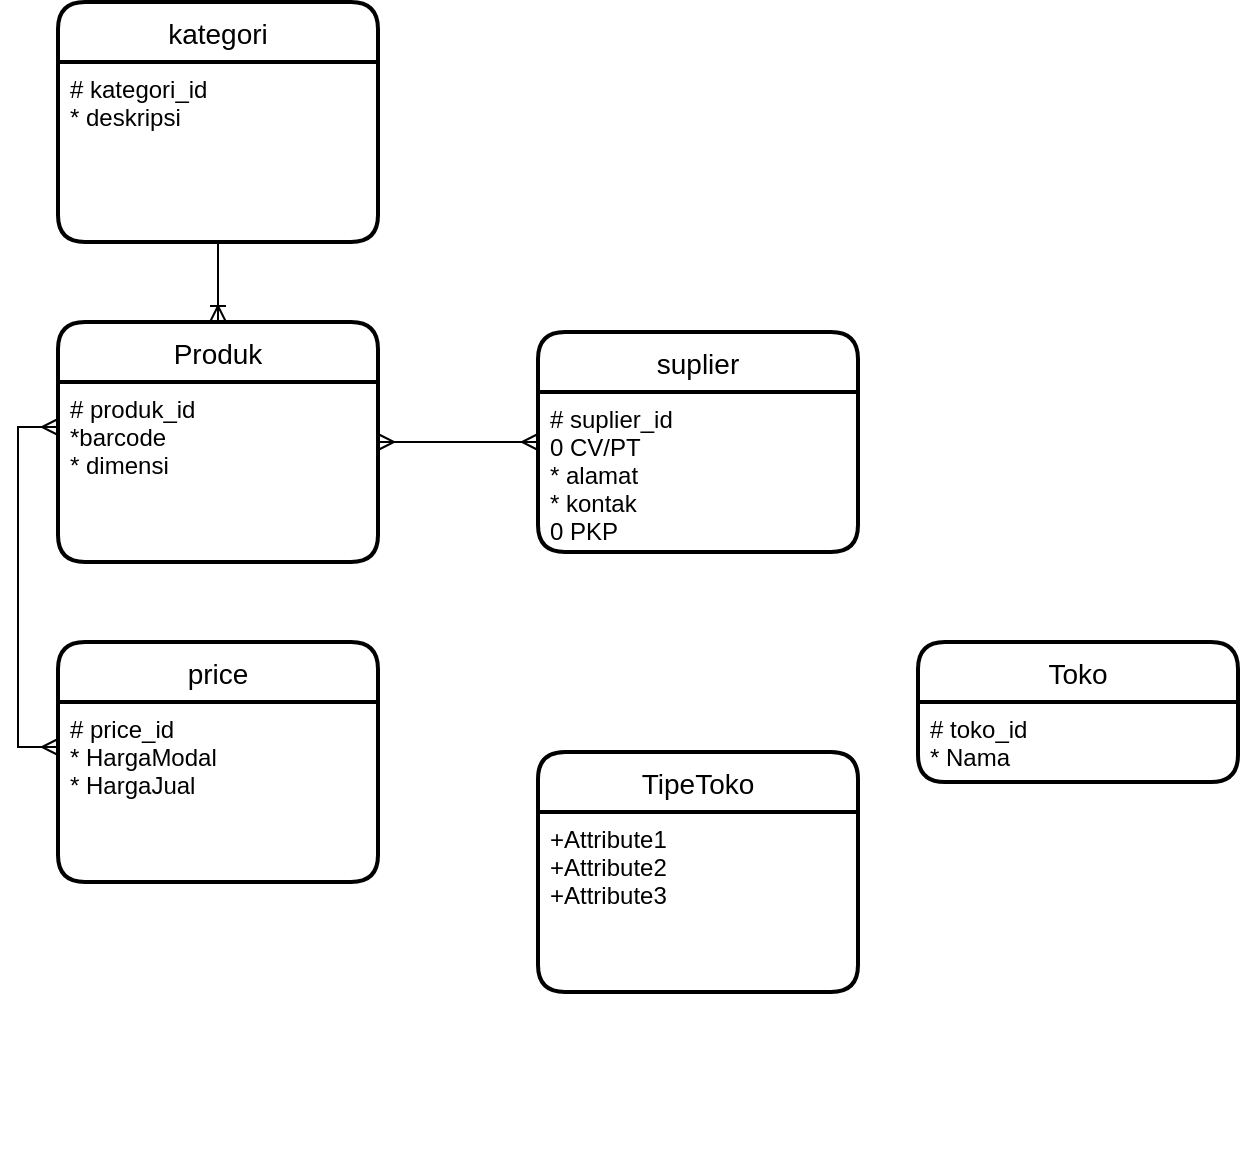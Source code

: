 <mxfile version="17.4.4" type="github"><diagram id="dCOqwgXnRTHYLyfLUK0r" name="Page-1"><mxGraphModel dx="845" dy="479" grid="1" gridSize="10" guides="1" tooltips="1" connect="1" arrows="1" fold="1" page="1" pageScale="1" pageWidth="827" pageHeight="1169" math="0" shadow="0"><root><mxCell id="0"/><mxCell id="1" parent="0"/><mxCell id="9WvkdsGKAb6QdvBy8v1Z-1" value="Produk" style="swimlane;childLayout=stackLayout;horizontal=1;startSize=30;horizontalStack=0;rounded=1;fontSize=14;fontStyle=0;strokeWidth=2;resizeParent=0;resizeLast=1;shadow=0;dashed=0;align=center;" vertex="1" parent="1"><mxGeometry x="70" y="170" width="160" height="120" as="geometry"/></mxCell><mxCell id="9WvkdsGKAb6QdvBy8v1Z-2" value="# produk_id&#10;*barcode&#10;* dimensi" style="align=left;strokeColor=none;fillColor=none;spacingLeft=4;fontSize=12;verticalAlign=top;resizable=0;rotatable=0;part=1;" vertex="1" parent="9WvkdsGKAb6QdvBy8v1Z-1"><mxGeometry y="30" width="160" height="90" as="geometry"/></mxCell><mxCell id="9WvkdsGKAb6QdvBy8v1Z-3" value="price" style="swimlane;childLayout=stackLayout;horizontal=1;startSize=30;horizontalStack=0;rounded=1;fontSize=14;fontStyle=0;strokeWidth=2;resizeParent=0;resizeLast=1;shadow=0;dashed=0;align=center;" vertex="1" parent="1"><mxGeometry x="70" y="330" width="160" height="120" as="geometry"/></mxCell><mxCell id="9WvkdsGKAb6QdvBy8v1Z-4" value="# price_id&#10;* HargaModal&#10;* HargaJual" style="align=left;strokeColor=none;fillColor=none;spacingLeft=4;fontSize=12;verticalAlign=top;resizable=0;rotatable=0;part=1;" vertex="1" parent="9WvkdsGKAb6QdvBy8v1Z-3"><mxGeometry y="30" width="160" height="90" as="geometry"/></mxCell><mxCell id="9WvkdsGKAb6QdvBy8v1Z-8" value="" style="fontSize=12;html=1;endArrow=ERmany;startArrow=ERmany;rounded=0;exitX=0;exitY=0.25;exitDx=0;exitDy=0;entryX=0;entryY=0.25;entryDx=0;entryDy=0;edgeStyle=elbowEdgeStyle;" edge="1" parent="1" source="9WvkdsGKAb6QdvBy8v1Z-2" target="9WvkdsGKAb6QdvBy8v1Z-4"><mxGeometry width="100" height="100" relative="1" as="geometry"><mxPoint x="400" y="410" as="sourcePoint"/><mxPoint x="500" y="310" as="targetPoint"/><Array as="points"><mxPoint x="50" y="303"/></Array></mxGeometry></mxCell><mxCell id="9WvkdsGKAb6QdvBy8v1Z-9" value="kategori" style="swimlane;childLayout=stackLayout;horizontal=1;startSize=30;horizontalStack=0;rounded=1;fontSize=14;fontStyle=0;strokeWidth=2;resizeParent=0;resizeLast=1;shadow=0;dashed=0;align=center;" vertex="1" parent="1"><mxGeometry x="70" y="10" width="160" height="120" as="geometry"/></mxCell><mxCell id="9WvkdsGKAb6QdvBy8v1Z-10" value="# kategori_id&#10;* deskripsi" style="align=left;strokeColor=none;fillColor=none;spacingLeft=4;fontSize=12;verticalAlign=top;resizable=0;rotatable=0;part=1;" vertex="1" parent="9WvkdsGKAb6QdvBy8v1Z-9"><mxGeometry y="30" width="160" height="90" as="geometry"/></mxCell><mxCell id="9WvkdsGKAb6QdvBy8v1Z-11" value="" style="fontSize=12;html=1;endArrow=ERoneToMany;rounded=0;exitX=0.5;exitY=1;exitDx=0;exitDy=0;entryX=0.5;entryY=0;entryDx=0;entryDy=0;" edge="1" parent="1" source="9WvkdsGKAb6QdvBy8v1Z-10" target="9WvkdsGKAb6QdvBy8v1Z-1"><mxGeometry width="100" height="100" relative="1" as="geometry"><mxPoint x="360" y="200" as="sourcePoint"/><mxPoint x="460" y="100" as="targetPoint"/></mxGeometry></mxCell><mxCell id="9WvkdsGKAb6QdvBy8v1Z-12" value="suplier" style="swimlane;childLayout=stackLayout;horizontal=1;startSize=30;horizontalStack=0;rounded=1;fontSize=14;fontStyle=0;strokeWidth=2;resizeParent=0;resizeLast=1;shadow=0;dashed=0;align=center;" vertex="1" parent="1"><mxGeometry x="310" y="175" width="160" height="110" as="geometry"/></mxCell><mxCell id="9WvkdsGKAb6QdvBy8v1Z-13" value="# suplier_id&#10;0 CV/PT&#10;* alamat&#10;* kontak&#10;0 PKP" style="align=left;strokeColor=none;fillColor=none;spacingLeft=4;fontSize=12;verticalAlign=top;resizable=0;rotatable=0;part=1;" vertex="1" parent="9WvkdsGKAb6QdvBy8v1Z-12"><mxGeometry y="30" width="160" height="90" as="geometry"/></mxCell><mxCell id="9WvkdsGKAb6QdvBy8v1Z-16" style="align=left;strokeColor=none;fillColor=none;spacingLeft=4;fontSize=12;verticalAlign=top;resizable=0;rotatable=0;part=1;" vertex="1" parent="9WvkdsGKAb6QdvBy8v1Z-12"><mxGeometry y="120" width="160" height="90" as="geometry"/></mxCell><mxCell id="9WvkdsGKAb6QdvBy8v1Z-30" value="TipeToko" style="swimlane;childLayout=stackLayout;horizontal=1;startSize=30;horizontalStack=0;rounded=1;fontSize=14;fontStyle=0;strokeWidth=2;resizeParent=0;resizeLast=1;shadow=0;dashed=0;align=center;" vertex="1" parent="9WvkdsGKAb6QdvBy8v1Z-12"><mxGeometry y="210" width="160" height="120" as="geometry"/></mxCell><mxCell id="9WvkdsGKAb6QdvBy8v1Z-31" value="+Attribute1&#10;+Attribute2&#10;+Attribute3" style="align=left;strokeColor=none;fillColor=none;spacingLeft=4;fontSize=12;verticalAlign=top;resizable=0;rotatable=0;part=1;" vertex="1" parent="9WvkdsGKAb6QdvBy8v1Z-30"><mxGeometry y="30" width="160" height="90" as="geometry"/></mxCell><mxCell id="9WvkdsGKAb6QdvBy8v1Z-15" style="align=left;strokeColor=none;fillColor=none;spacingLeft=4;fontSize=12;verticalAlign=top;resizable=0;rotatable=0;part=1;" vertex="1" parent="9WvkdsGKAb6QdvBy8v1Z-12"><mxGeometry y="330" width="160" height="90" as="geometry"/></mxCell><mxCell id="9WvkdsGKAb6QdvBy8v1Z-14" style="align=left;strokeColor=none;fillColor=none;spacingLeft=4;fontSize=12;verticalAlign=top;resizable=0;rotatable=0;part=1;" vertex="1" parent="9WvkdsGKAb6QdvBy8v1Z-12"><mxGeometry y="420" width="160" height="-270" as="geometry"/></mxCell><mxCell id="9WvkdsGKAb6QdvBy8v1Z-18" style="align=left;strokeColor=none;fillColor=none;spacingLeft=4;fontSize=12;verticalAlign=top;resizable=0;rotatable=0;part=1;" vertex="1" parent="9WvkdsGKAb6QdvBy8v1Z-12"><mxGeometry y="150" width="160" height="10" as="geometry"/></mxCell><mxCell id="9WvkdsGKAb6QdvBy8v1Z-19" style="align=left;strokeColor=none;fillColor=none;spacingLeft=4;fontSize=12;verticalAlign=top;resizable=0;rotatable=0;part=1;" vertex="1" parent="9WvkdsGKAb6QdvBy8v1Z-12"><mxGeometry y="160" width="160" as="geometry"/></mxCell><mxCell id="9WvkdsGKAb6QdvBy8v1Z-20" style="align=left;strokeColor=none;fillColor=none;spacingLeft=4;fontSize=12;verticalAlign=top;resizable=0;rotatable=0;part=1;" vertex="1" parent="9WvkdsGKAb6QdvBy8v1Z-12"><mxGeometry y="160" width="160" as="geometry"/></mxCell><mxCell id="9WvkdsGKAb6QdvBy8v1Z-21" style="align=left;strokeColor=none;fillColor=none;spacingLeft=4;fontSize=12;verticalAlign=top;resizable=0;rotatable=0;part=1;" vertex="1" parent="9WvkdsGKAb6QdvBy8v1Z-12"><mxGeometry y="160" width="160" as="geometry"/></mxCell><mxCell id="9WvkdsGKAb6QdvBy8v1Z-22" style="align=left;strokeColor=none;fillColor=none;spacingLeft=4;fontSize=12;verticalAlign=top;resizable=0;rotatable=0;part=1;" vertex="1" parent="9WvkdsGKAb6QdvBy8v1Z-12"><mxGeometry y="160" width="160" as="geometry"/></mxCell><mxCell id="9WvkdsGKAb6QdvBy8v1Z-23" style="align=left;strokeColor=none;fillColor=none;spacingLeft=4;fontSize=12;verticalAlign=top;resizable=0;rotatable=0;part=1;" vertex="1" parent="9WvkdsGKAb6QdvBy8v1Z-12"><mxGeometry y="160" width="160" as="geometry"/></mxCell><mxCell id="9WvkdsGKAb6QdvBy8v1Z-24" style="align=left;strokeColor=none;fillColor=none;spacingLeft=4;fontSize=12;verticalAlign=top;resizable=0;rotatable=0;part=1;" vertex="1" parent="9WvkdsGKAb6QdvBy8v1Z-12"><mxGeometry y="160" width="160" height="-50" as="geometry"/></mxCell><mxCell id="9WvkdsGKAb6QdvBy8v1Z-27" value="" style="fontSize=12;html=1;endArrow=ERmany;startArrow=ERmany;rounded=0;" edge="1" parent="1" source="9WvkdsGKAb6QdvBy8v1Z-1" target="9WvkdsGKAb6QdvBy8v1Z-12"><mxGeometry width="100" height="100" relative="1" as="geometry"><mxPoint x="360" y="300" as="sourcePoint"/><mxPoint x="460" y="200" as="targetPoint"/></mxGeometry></mxCell><mxCell id="9WvkdsGKAb6QdvBy8v1Z-28" value="Toko" style="swimlane;childLayout=stackLayout;horizontal=1;startSize=30;horizontalStack=0;rounded=1;fontSize=14;fontStyle=0;strokeWidth=2;resizeParent=0;resizeLast=1;shadow=0;dashed=0;align=center;" vertex="1" parent="1"><mxGeometry x="500" y="330" width="160" height="70" as="geometry"/></mxCell><mxCell id="9WvkdsGKAb6QdvBy8v1Z-29" value="# toko_id&#10;* Nama&#10;" style="align=left;strokeColor=none;fillColor=none;spacingLeft=4;fontSize=12;verticalAlign=top;resizable=0;rotatable=0;part=1;" vertex="1" parent="9WvkdsGKAb6QdvBy8v1Z-28"><mxGeometry y="30" width="160" height="40" as="geometry"/></mxCell></root></mxGraphModel></diagram></mxfile>